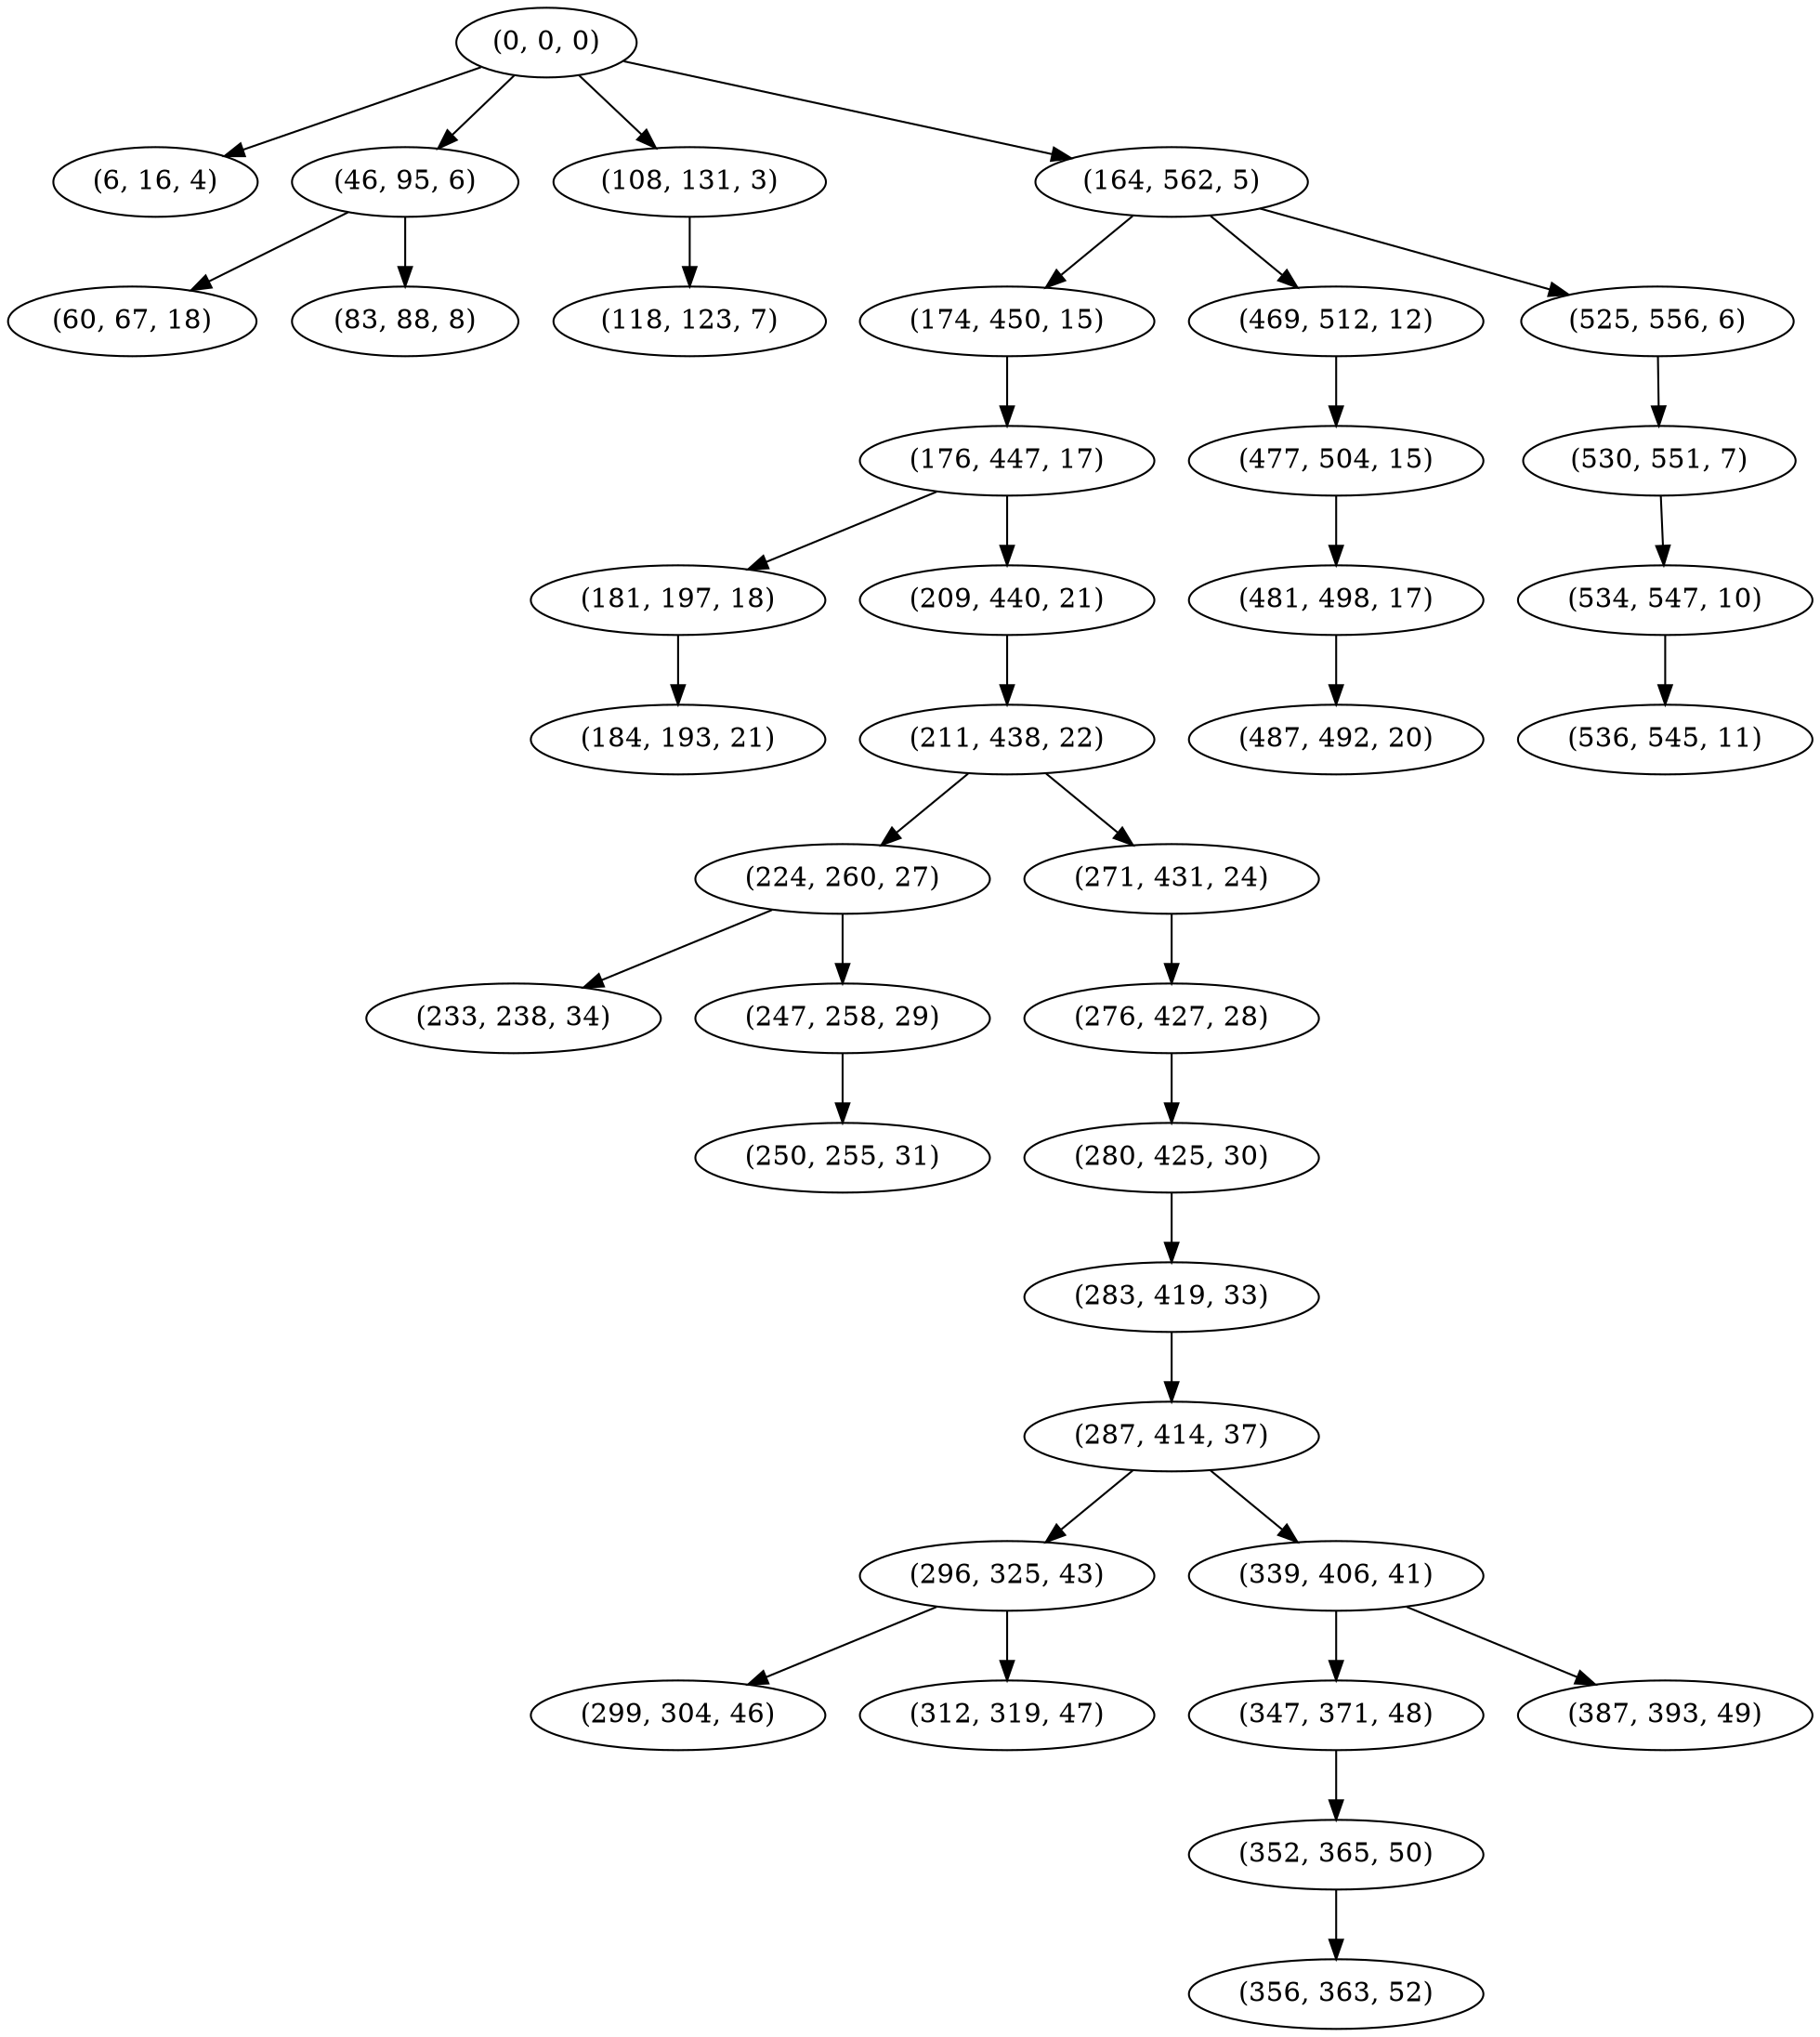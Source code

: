 digraph tree {
    "(0, 0, 0)";
    "(6, 16, 4)";
    "(46, 95, 6)";
    "(60, 67, 18)";
    "(83, 88, 8)";
    "(108, 131, 3)";
    "(118, 123, 7)";
    "(164, 562, 5)";
    "(174, 450, 15)";
    "(176, 447, 17)";
    "(181, 197, 18)";
    "(184, 193, 21)";
    "(209, 440, 21)";
    "(211, 438, 22)";
    "(224, 260, 27)";
    "(233, 238, 34)";
    "(247, 258, 29)";
    "(250, 255, 31)";
    "(271, 431, 24)";
    "(276, 427, 28)";
    "(280, 425, 30)";
    "(283, 419, 33)";
    "(287, 414, 37)";
    "(296, 325, 43)";
    "(299, 304, 46)";
    "(312, 319, 47)";
    "(339, 406, 41)";
    "(347, 371, 48)";
    "(352, 365, 50)";
    "(356, 363, 52)";
    "(387, 393, 49)";
    "(469, 512, 12)";
    "(477, 504, 15)";
    "(481, 498, 17)";
    "(487, 492, 20)";
    "(525, 556, 6)";
    "(530, 551, 7)";
    "(534, 547, 10)";
    "(536, 545, 11)";
    "(0, 0, 0)" -> "(6, 16, 4)";
    "(0, 0, 0)" -> "(46, 95, 6)";
    "(0, 0, 0)" -> "(108, 131, 3)";
    "(0, 0, 0)" -> "(164, 562, 5)";
    "(46, 95, 6)" -> "(60, 67, 18)";
    "(46, 95, 6)" -> "(83, 88, 8)";
    "(108, 131, 3)" -> "(118, 123, 7)";
    "(164, 562, 5)" -> "(174, 450, 15)";
    "(164, 562, 5)" -> "(469, 512, 12)";
    "(164, 562, 5)" -> "(525, 556, 6)";
    "(174, 450, 15)" -> "(176, 447, 17)";
    "(176, 447, 17)" -> "(181, 197, 18)";
    "(176, 447, 17)" -> "(209, 440, 21)";
    "(181, 197, 18)" -> "(184, 193, 21)";
    "(209, 440, 21)" -> "(211, 438, 22)";
    "(211, 438, 22)" -> "(224, 260, 27)";
    "(211, 438, 22)" -> "(271, 431, 24)";
    "(224, 260, 27)" -> "(233, 238, 34)";
    "(224, 260, 27)" -> "(247, 258, 29)";
    "(247, 258, 29)" -> "(250, 255, 31)";
    "(271, 431, 24)" -> "(276, 427, 28)";
    "(276, 427, 28)" -> "(280, 425, 30)";
    "(280, 425, 30)" -> "(283, 419, 33)";
    "(283, 419, 33)" -> "(287, 414, 37)";
    "(287, 414, 37)" -> "(296, 325, 43)";
    "(287, 414, 37)" -> "(339, 406, 41)";
    "(296, 325, 43)" -> "(299, 304, 46)";
    "(296, 325, 43)" -> "(312, 319, 47)";
    "(339, 406, 41)" -> "(347, 371, 48)";
    "(339, 406, 41)" -> "(387, 393, 49)";
    "(347, 371, 48)" -> "(352, 365, 50)";
    "(352, 365, 50)" -> "(356, 363, 52)";
    "(469, 512, 12)" -> "(477, 504, 15)";
    "(477, 504, 15)" -> "(481, 498, 17)";
    "(481, 498, 17)" -> "(487, 492, 20)";
    "(525, 556, 6)" -> "(530, 551, 7)";
    "(530, 551, 7)" -> "(534, 547, 10)";
    "(534, 547, 10)" -> "(536, 545, 11)";
}
